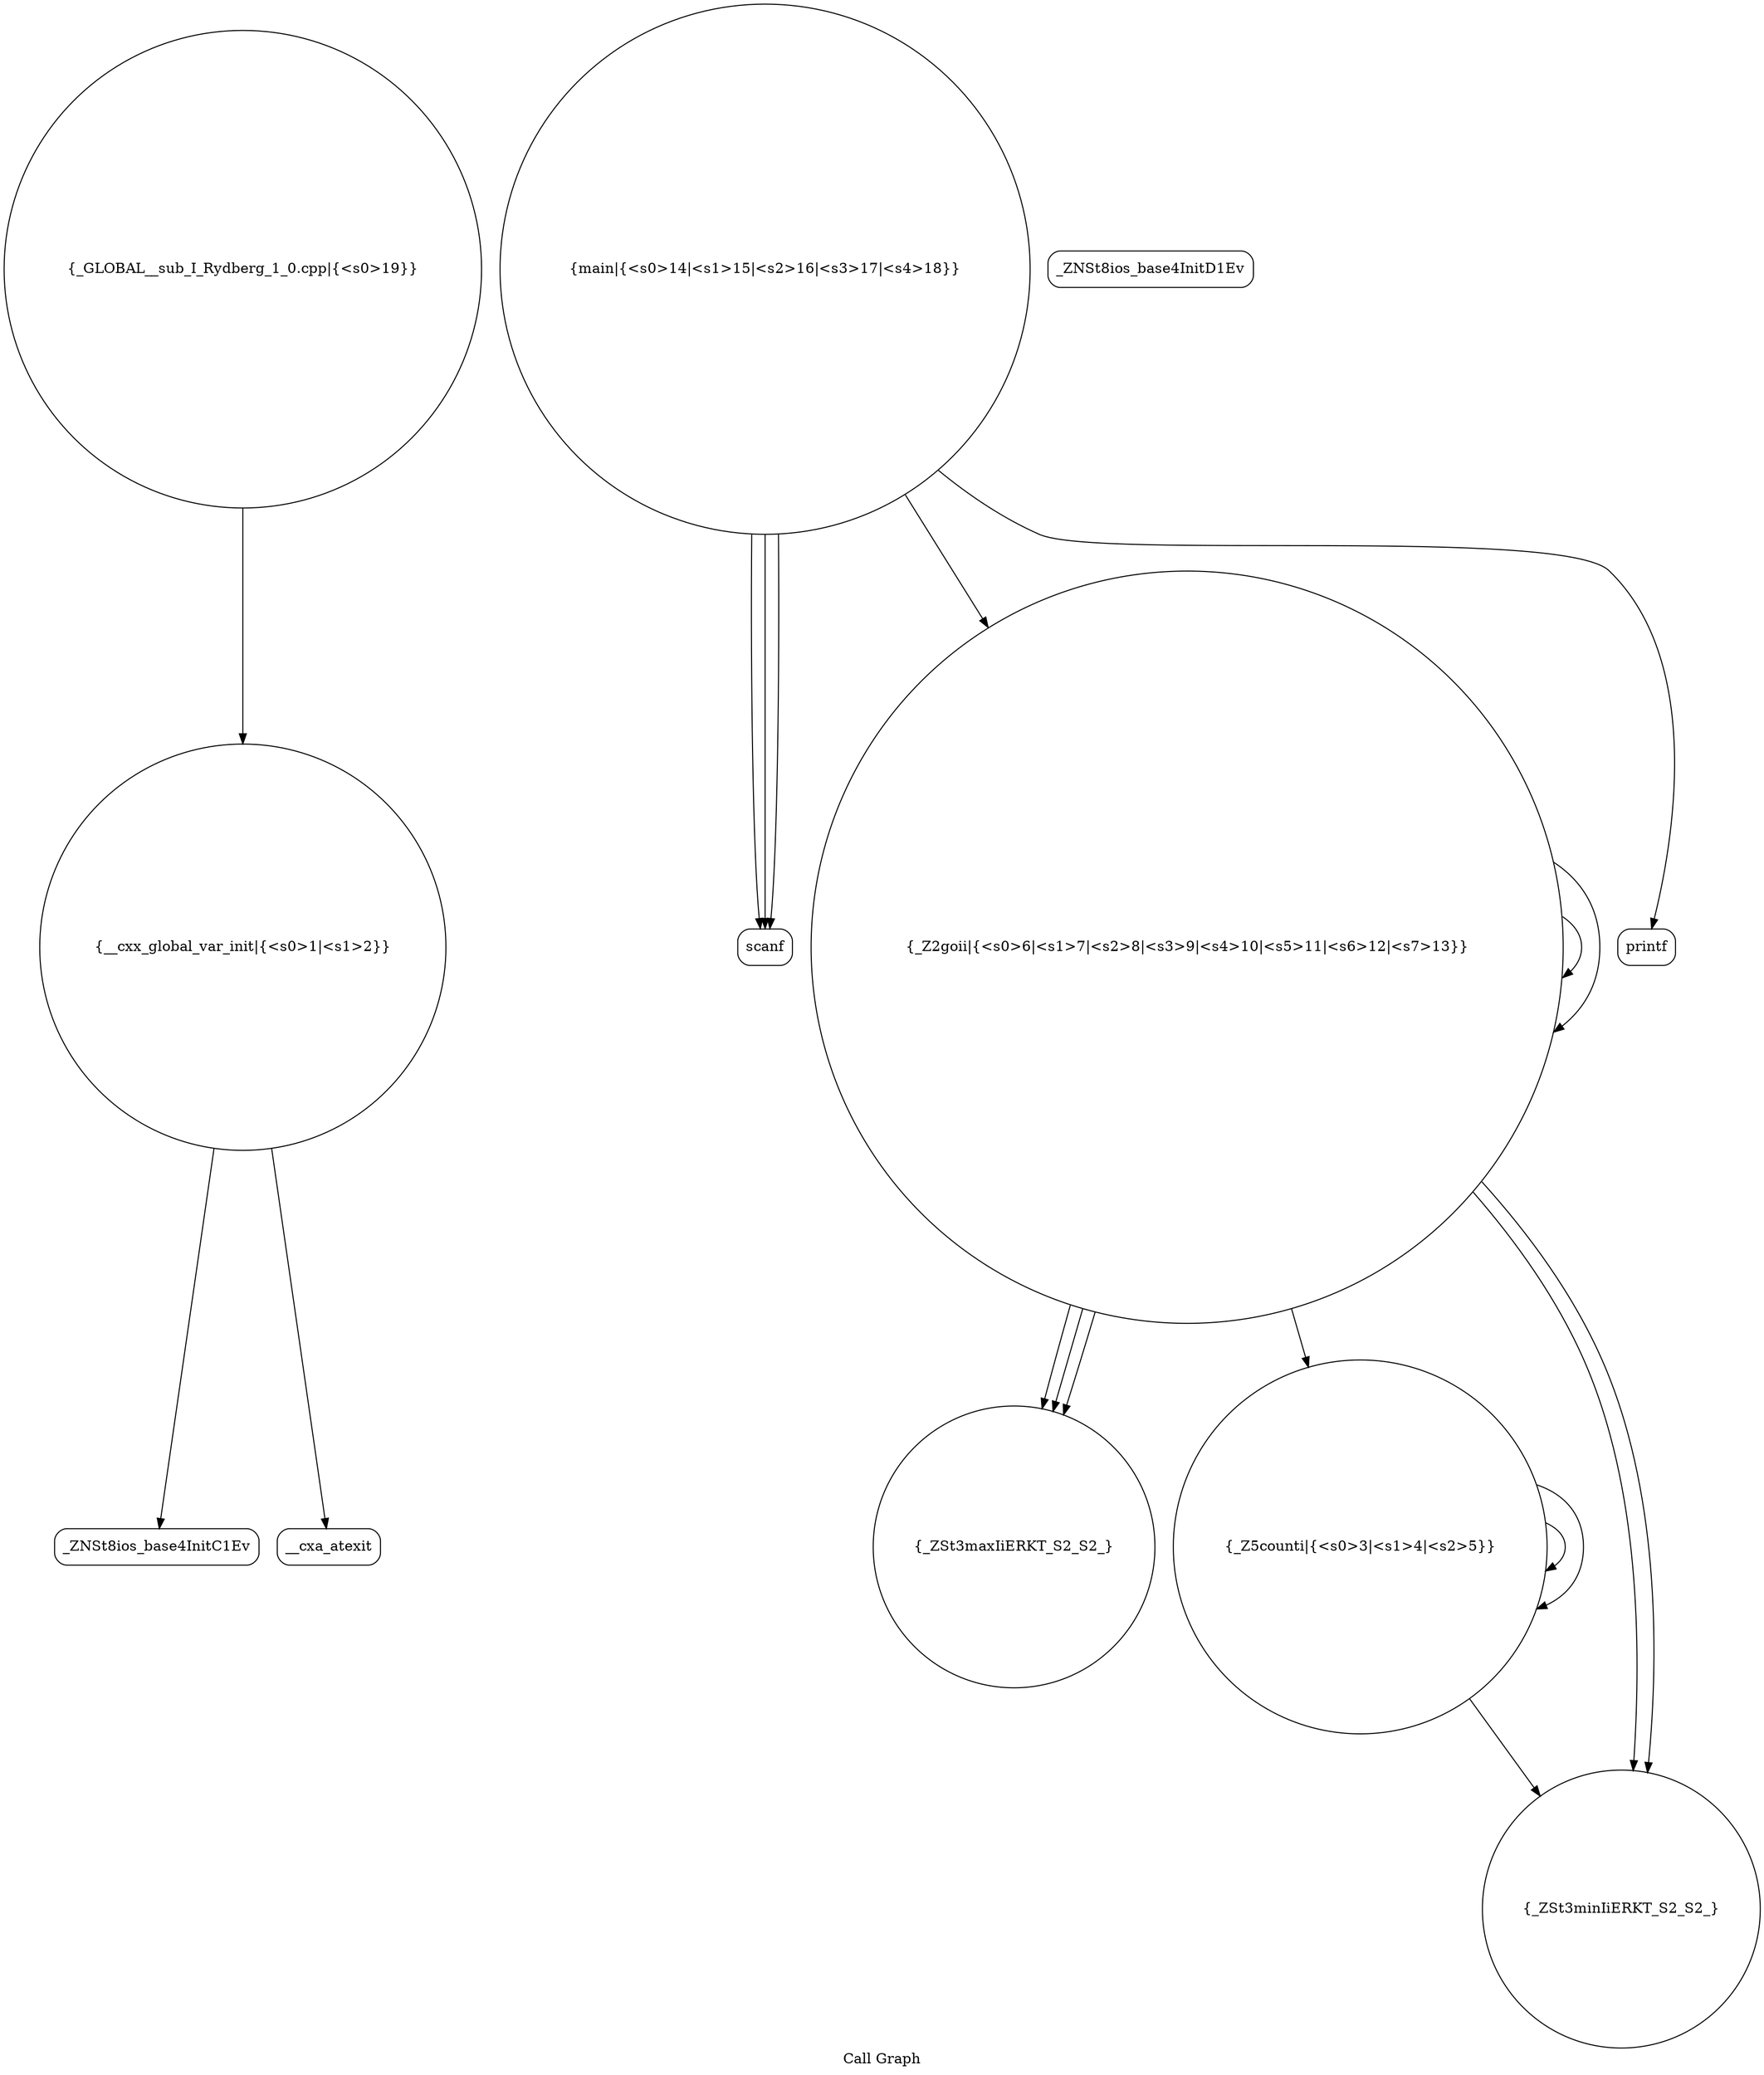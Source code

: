 digraph "Call Graph" {
	label="Call Graph";

	Node0x562ed928ea10 [shape=record,shape=circle,label="{__cxx_global_var_init|{<s0>1|<s1>2}}"];
	Node0x562ed928ea10:s0 -> Node0x562ed928eea0[color=black];
	Node0x562ed928ea10:s1 -> Node0x562ed928efa0[color=black];
	Node0x562ed928f1a0 [shape=record,shape=circle,label="{_ZSt3maxIiERKT_S2_S2_}"];
	Node0x562ed928ef20 [shape=record,shape=Mrecord,label="{_ZNSt8ios_base4InitD1Ev}"];
	Node0x562ed928f2a0 [shape=record,shape=Mrecord,label="{scanf}"];
	Node0x562ed928f020 [shape=record,shape=circle,label="{_Z5counti|{<s0>3|<s1>4|<s2>5}}"];
	Node0x562ed928f020:s0 -> Node0x562ed928f020[color=black];
	Node0x562ed928f020:s1 -> Node0x562ed928f020[color=black];
	Node0x562ed928f020:s2 -> Node0x562ed928f0a0[color=black];
	Node0x562ed928f3a0 [shape=record,shape=circle,label="{_GLOBAL__sub_I_Rydberg_1_0.cpp|{<s0>19}}"];
	Node0x562ed928f3a0:s0 -> Node0x562ed928ea10[color=black];
	Node0x562ed928f120 [shape=record,shape=circle,label="{_Z2goii|{<s0>6|<s1>7|<s2>8|<s3>9|<s4>10|<s5>11|<s6>12|<s7>13}}"];
	Node0x562ed928f120:s0 -> Node0x562ed928f0a0[color=black];
	Node0x562ed928f120:s1 -> Node0x562ed928f0a0[color=black];
	Node0x562ed928f120:s2 -> Node0x562ed928f1a0[color=black];
	Node0x562ed928f120:s3 -> Node0x562ed928f1a0[color=black];
	Node0x562ed928f120:s4 -> Node0x562ed928f1a0[color=black];
	Node0x562ed928f120:s5 -> Node0x562ed928f020[color=black];
	Node0x562ed928f120:s6 -> Node0x562ed928f120[color=black];
	Node0x562ed928f120:s7 -> Node0x562ed928f120[color=black];
	Node0x562ed928eea0 [shape=record,shape=Mrecord,label="{_ZNSt8ios_base4InitC1Ev}"];
	Node0x562ed928f220 [shape=record,shape=circle,label="{main|{<s0>14|<s1>15|<s2>16|<s3>17|<s4>18}}"];
	Node0x562ed928f220:s0 -> Node0x562ed928f2a0[color=black];
	Node0x562ed928f220:s1 -> Node0x562ed928f2a0[color=black];
	Node0x562ed928f220:s2 -> Node0x562ed928f2a0[color=black];
	Node0x562ed928f220:s3 -> Node0x562ed928f120[color=black];
	Node0x562ed928f220:s4 -> Node0x562ed928f320[color=black];
	Node0x562ed928efa0 [shape=record,shape=Mrecord,label="{__cxa_atexit}"];
	Node0x562ed928f320 [shape=record,shape=Mrecord,label="{printf}"];
	Node0x562ed928f0a0 [shape=record,shape=circle,label="{_ZSt3minIiERKT_S2_S2_}"];
}
